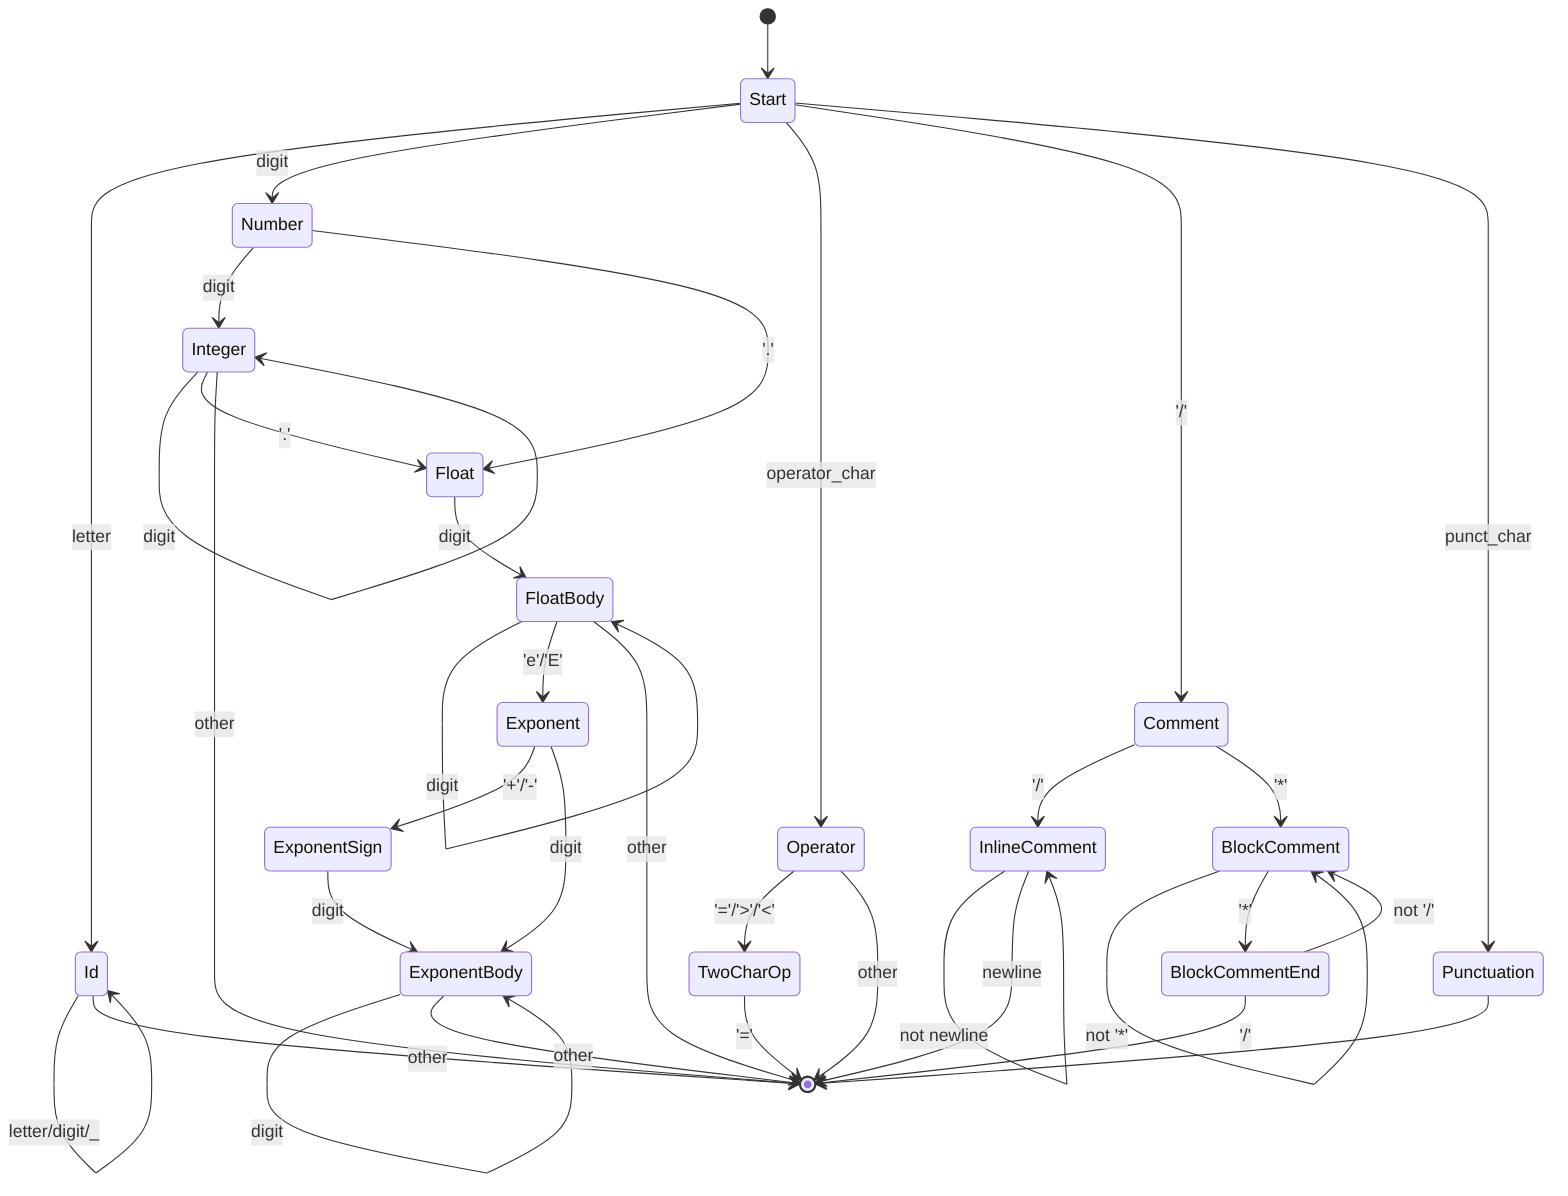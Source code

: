 stateDiagram-v2
    [*] --> Start
    Start --> Id: letter
    Start --> Number: digit
    Start --> Operator: operator_char
    Start --> Comment: '/'
    Start --> Punctuation: punct_char

    Id --> Id: letter/digit/_
    Id --> [*]: other

    Number --> Integer: digit
    Number --> Float: '.'
    Integer --> Integer: digit
    Integer --> Float: '.'
    Integer --> [*]: other
    Float --> FloatBody: digit
    FloatBody --> FloatBody: digit
    FloatBody --> Exponent: 'e'/'E'
    FloatBody --> [*]: other
    Exponent --> ExponentSign: '+'/'-'
    Exponent --> ExponentBody: digit
    ExponentSign --> ExponentBody: digit
    ExponentBody --> ExponentBody: digit
    ExponentBody --> [*]: other

    Comment --> InlineComment: '/'
    Comment --> BlockComment: '*'
    InlineComment --> InlineComment: not newline
    InlineComment --> [*]: newline
    BlockComment --> BlockComment: not '*'
    BlockComment --> BlockCommentEnd: '*'
    BlockCommentEnd --> BlockComment: not '/'
    BlockCommentEnd --> [*]: '/'

    Operator --> TwoCharOp: '='/'>'/'<'
    Operator --> [*]: other
    TwoCharOp --> [*]: '='

    Punctuation --> [*]